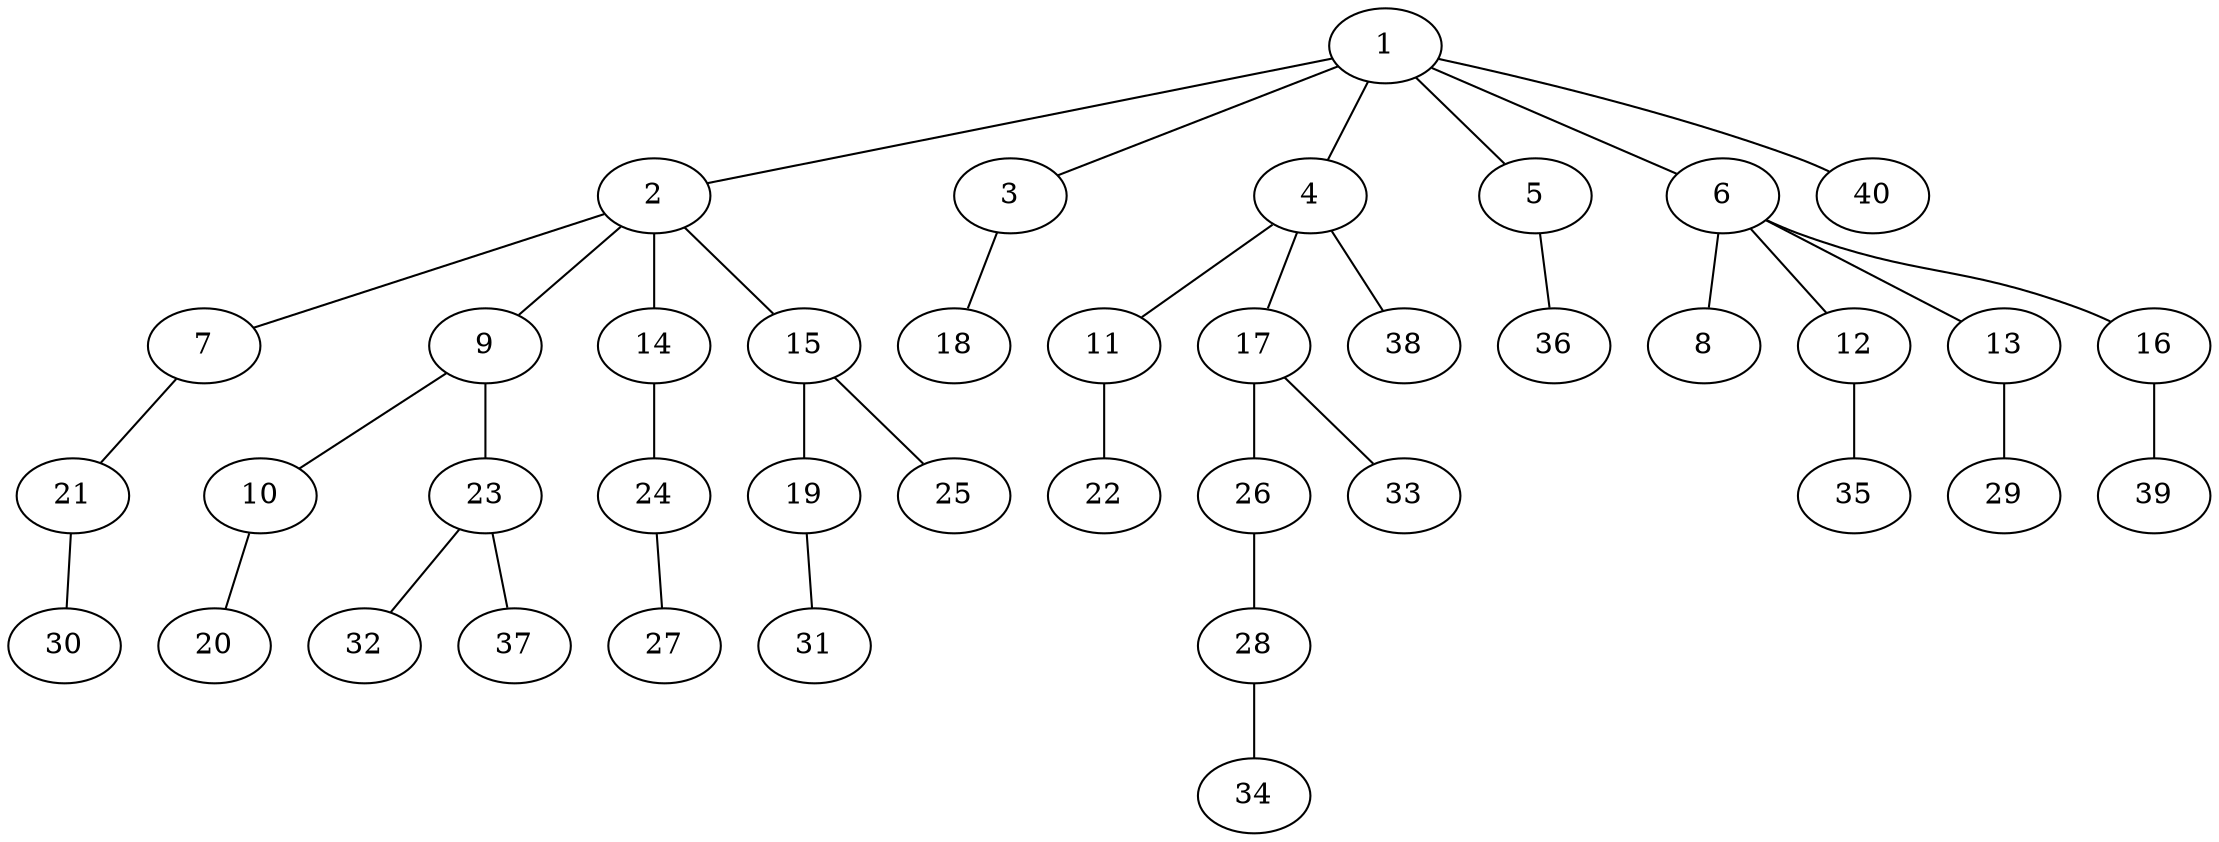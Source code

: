 graph graphname {1--2
1--3
1--4
1--5
1--6
1--40
2--7
2--9
2--14
2--15
3--18
4--11
4--17
4--38
5--36
6--8
6--12
6--13
6--16
7--21
9--10
9--23
10--20
11--22
12--35
13--29
14--24
15--19
15--25
16--39
17--26
17--33
19--31
21--30
23--32
23--37
24--27
26--28
28--34
}